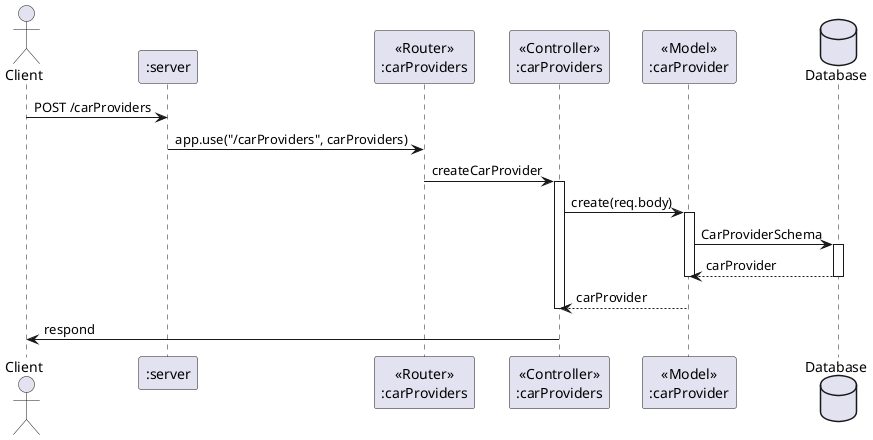 @startuml POST /carProviders
actor       Client       as client
participant ":server" as server 
participant "<<Router>>\n:carProviders" as carProviders_router 
participant "<<Controller>>\n:carProviders" as carProviders_con 
participant "<<Model>>\n:carProvider" as carProviders_model 
database Database as db

client -> server : POST /carProviders

server -> carProviders_router : app.use("/carProviders", carProviders)
carProviders_router -> carProviders_con : createCarProvider
activate carProviders_con
    carProviders_con -> carProviders_model : create(req.body)
    activate carProviders_model
    carProviders_model -> db : CarProviderSchema
        activate db
        db --> carProviders_model : carProvider
        deactivate db
    deactivate carProviders_model
    carProviders_model --> carProviders_con : carProvider
deactivate carProviders_con

carProviders_con -> client :respond

@enduml